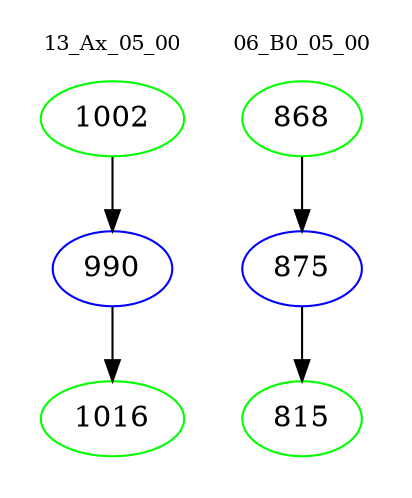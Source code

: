 digraph{
subgraph cluster_0 {
color = white
label = "13_Ax_05_00";
fontsize=10;
T0_1002 [label="1002", color="green"]
T0_1002 -> T0_990 [color="black"]
T0_990 [label="990", color="blue"]
T0_990 -> T0_1016 [color="black"]
T0_1016 [label="1016", color="green"]
}
subgraph cluster_1 {
color = white
label = "06_B0_05_00";
fontsize=10;
T1_868 [label="868", color="green"]
T1_868 -> T1_875 [color="black"]
T1_875 [label="875", color="blue"]
T1_875 -> T1_815 [color="black"]
T1_815 [label="815", color="green"]
}
}
